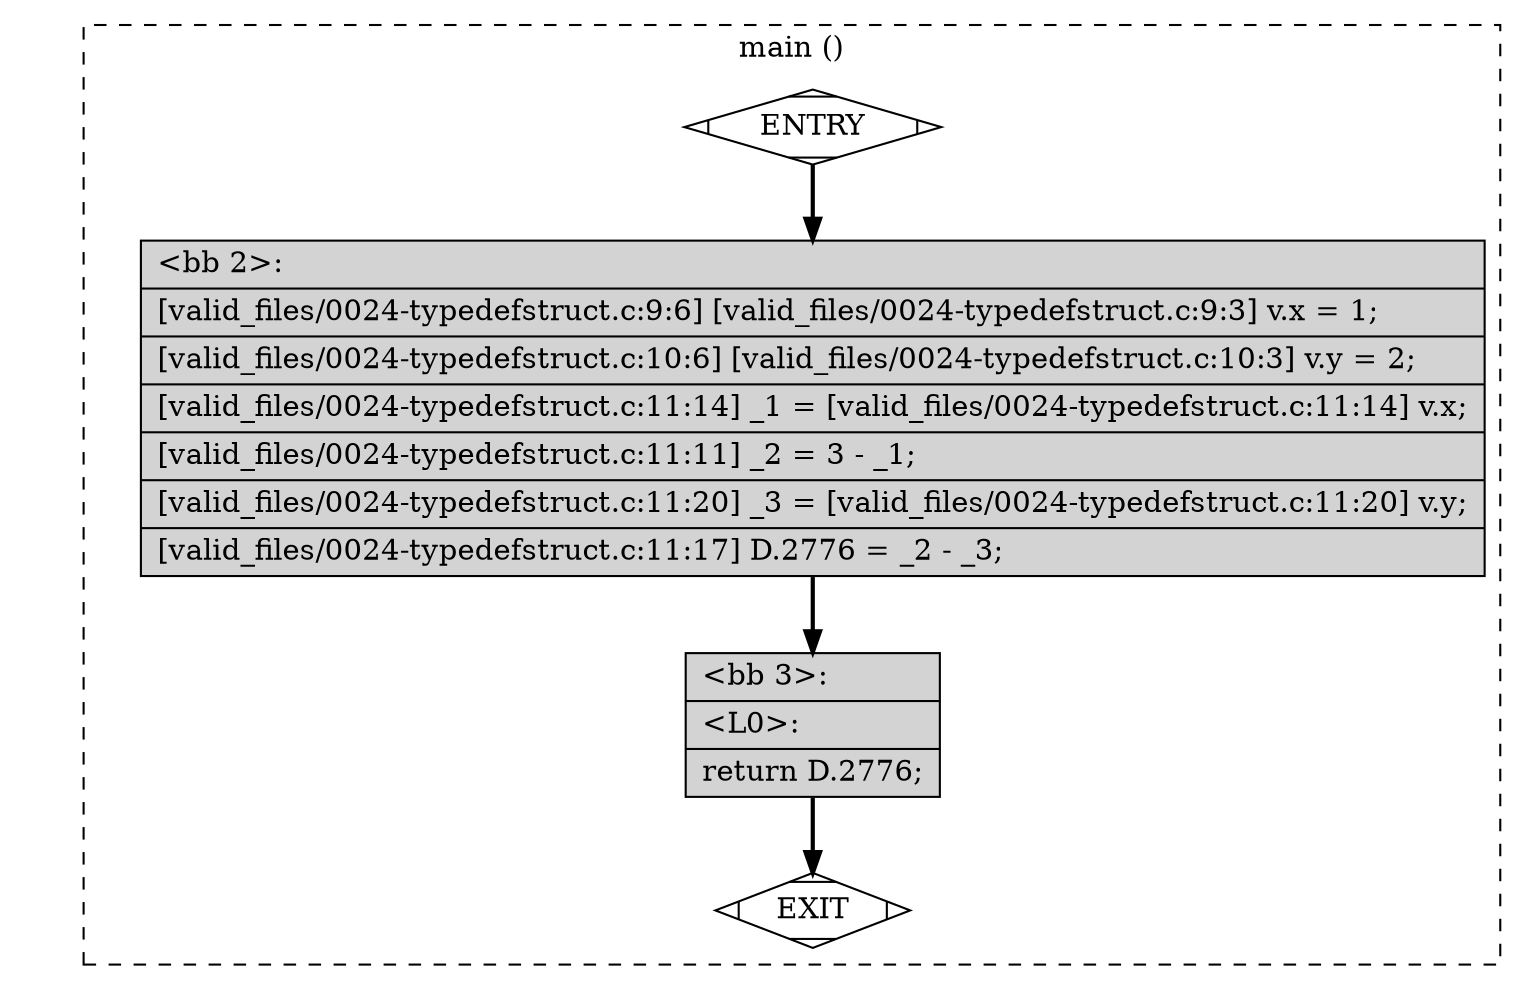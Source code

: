 digraph "a-0024-typedefstruct.c.015t.cfg" {
overlap=false;
subgraph "cluster_main" {
	style="dashed";
	color="black";
	label="main ()";
	fn_0_basic_block_0 [shape=Mdiamond,style=filled,fillcolor=white,label="ENTRY"];

	fn_0_basic_block_1 [shape=Mdiamond,style=filled,fillcolor=white,label="EXIT"];

	fn_0_basic_block_2 [shape=record,style=filled,fillcolor=lightgrey,label="{\<bb\ 2\>:\l\
|[valid_files/0024-typedefstruct.c:9:6]\ [valid_files/0024-typedefstruct.c:9:3]\ v.x\ =\ 1;\l\
|[valid_files/0024-typedefstruct.c:10:6]\ [valid_files/0024-typedefstruct.c:10:3]\ v.y\ =\ 2;\l\
|[valid_files/0024-typedefstruct.c:11:14]\ _1\ =\ [valid_files/0024-typedefstruct.c:11:14]\ v.x;\l\
|[valid_files/0024-typedefstruct.c:11:11]\ _2\ =\ 3\ -\ _1;\l\
|[valid_files/0024-typedefstruct.c:11:20]\ _3\ =\ [valid_files/0024-typedefstruct.c:11:20]\ v.y;\l\
|[valid_files/0024-typedefstruct.c:11:17]\ D.2776\ =\ _2\ -\ _3;\l\
}"];

	fn_0_basic_block_3 [shape=record,style=filled,fillcolor=lightgrey,label="{\<bb\ 3\>:\l\
|\<L0\>:\l\
|return\ D.2776;\l\
}"];

	fn_0_basic_block_0:s -> fn_0_basic_block_2:n [style="solid,bold",color=black,weight=100,constraint=true];
	fn_0_basic_block_2:s -> fn_0_basic_block_3:n [style="solid,bold",color=black,weight=100,constraint=true];
	fn_0_basic_block_3:s -> fn_0_basic_block_1:n [style="solid,bold",color=black,weight=10,constraint=true];
	fn_0_basic_block_0:s -> fn_0_basic_block_1:n [style="invis",constraint=true];
}
}
